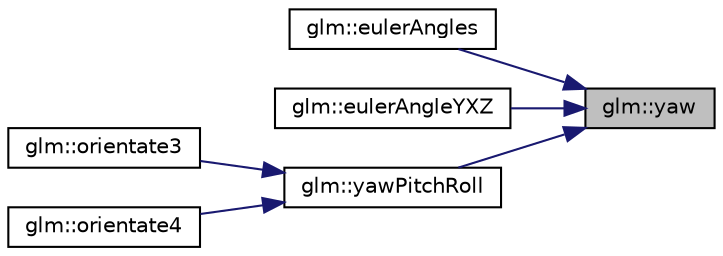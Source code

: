 digraph "glm::yaw"
{
 // LATEX_PDF_SIZE
  edge [fontname="Helvetica",fontsize="10",labelfontname="Helvetica",labelfontsize="10"];
  node [fontname="Helvetica",fontsize="10",shape=record];
  rankdir="RL";
  Node1 [label="glm::yaw",height=0.2,width=0.4,color="black", fillcolor="grey75", style="filled", fontcolor="black",tooltip=" "];
  Node1 -> Node2 [dir="back",color="midnightblue",fontsize="10",style="solid",fontname="Helvetica"];
  Node2 [label="glm::eulerAngles",height=0.2,width=0.4,color="black", fillcolor="white", style="filled",URL="$group__gtc__quaternion.html#gadb92ec1c1b0dd6b024176a73fbef3e64",tooltip=" "];
  Node1 -> Node3 [dir="back",color="midnightblue",fontsize="10",style="solid",fontname="Helvetica"];
  Node3 [label="glm::eulerAngleYXZ",height=0.2,width=0.4,color="black", fillcolor="white", style="filled",URL="$group__gtx__euler__angles.html#ga0242b5ab68651db70c6025815549427f",tooltip=" "];
  Node1 -> Node4 [dir="back",color="midnightblue",fontsize="10",style="solid",fontname="Helvetica"];
  Node4 [label="glm::yawPitchRoll",height=0.2,width=0.4,color="black", fillcolor="white", style="filled",URL="$group__gtx__euler__angles.html#gaf9c8d0f1df88c5344165600774489bc5",tooltip=" "];
  Node4 -> Node5 [dir="back",color="midnightblue",fontsize="10",style="solid",fontname="Helvetica"];
  Node5 [label="glm::orientate3",height=0.2,width=0.4,color="black", fillcolor="white", style="filled",URL="$group__gtx__euler__angles.html#ga33f0d790cecd8337ee83f8e3a8109b11",tooltip=" "];
  Node4 -> Node6 [dir="back",color="midnightblue",fontsize="10",style="solid",fontname="Helvetica"];
  Node6 [label="glm::orientate4",height=0.2,width=0.4,color="black", fillcolor="white", style="filled",URL="$group__gtx__euler__angles.html#ga4e25c9468b6f002c76e9a2412bcfa503",tooltip=" "];
}

